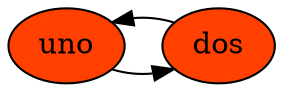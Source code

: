 digraph B{
nodo192038178 -> nodo1992647117
{rank = same; nodo192038178 nodo1992647117}
nodo192038178[label="uno",style=filled, fillcolor="#FF4000"]
nodo1992647117 -> nodo192038178
{rank = same; nodo1992647117 nodo192038178}
nodo1992647117[label="dos",style=filled, fillcolor="#FF4000"]
}

